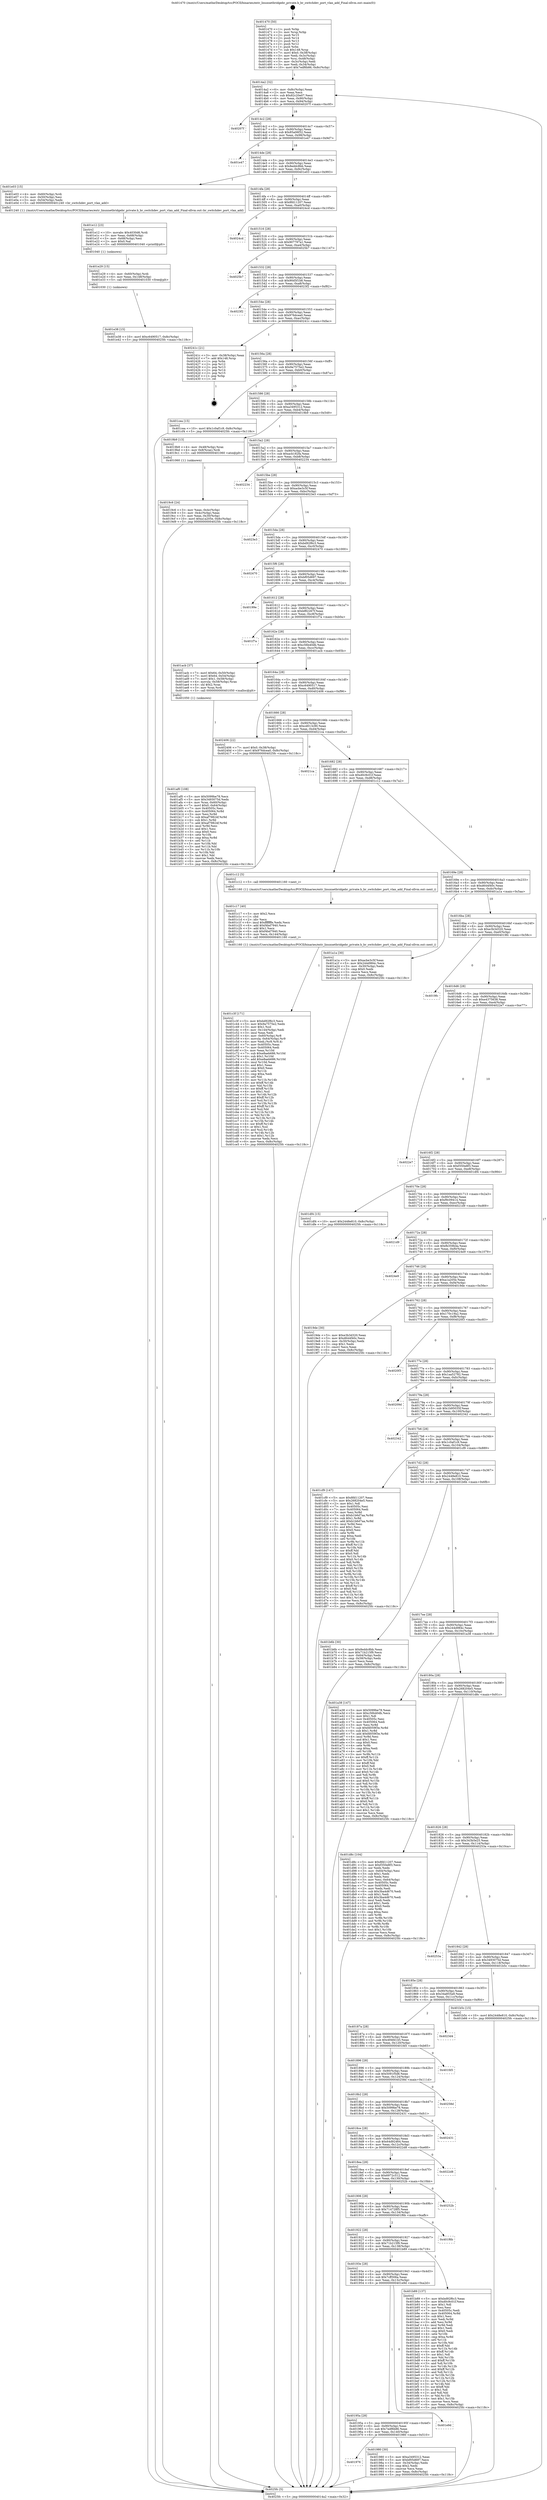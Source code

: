 digraph "0x401470" {
  label = "0x401470 (/mnt/c/Users/mathe/Desktop/tcc/POCII/binaries/extr_linuxnetbridgebr_private.h_br_switchdev_port_vlan_add_Final-ollvm.out::main(0))"
  labelloc = "t"
  node[shape=record]

  Entry [label="",width=0.3,height=0.3,shape=circle,fillcolor=black,style=filled]
  "0x4014a2" [label="{
     0x4014a2 [32]\l
     | [instrs]\l
     &nbsp;&nbsp;0x4014a2 \<+6\>: mov -0x8c(%rbp),%eax\l
     &nbsp;&nbsp;0x4014a8 \<+2\>: mov %eax,%ecx\l
     &nbsp;&nbsp;0x4014aa \<+6\>: sub $0x82c20e07,%ecx\l
     &nbsp;&nbsp;0x4014b0 \<+6\>: mov %eax,-0x90(%rbp)\l
     &nbsp;&nbsp;0x4014b6 \<+6\>: mov %ecx,-0x94(%rbp)\l
     &nbsp;&nbsp;0x4014bc \<+6\>: je 000000000040207f \<main+0xc0f\>\l
  }"]
  "0x40207f" [label="{
     0x40207f\l
  }", style=dashed]
  "0x4014c2" [label="{
     0x4014c2 [28]\l
     | [instrs]\l
     &nbsp;&nbsp;0x4014c2 \<+5\>: jmp 00000000004014c7 \<main+0x57\>\l
     &nbsp;&nbsp;0x4014c7 \<+6\>: mov -0x90(%rbp),%eax\l
     &nbsp;&nbsp;0x4014cd \<+5\>: sub $0x85a06f32,%eax\l
     &nbsp;&nbsp;0x4014d2 \<+6\>: mov %eax,-0x98(%rbp)\l
     &nbsp;&nbsp;0x4014d8 \<+6\>: je 0000000000401e47 \<main+0x9d7\>\l
  }"]
  Exit [label="",width=0.3,height=0.3,shape=circle,fillcolor=black,style=filled,peripheries=2]
  "0x401e47" [label="{
     0x401e47\l
  }", style=dashed]
  "0x4014de" [label="{
     0x4014de [28]\l
     | [instrs]\l
     &nbsp;&nbsp;0x4014de \<+5\>: jmp 00000000004014e3 \<main+0x73\>\l
     &nbsp;&nbsp;0x4014e3 \<+6\>: mov -0x90(%rbp),%eax\l
     &nbsp;&nbsp;0x4014e9 \<+5\>: sub $0x8eddc8bb,%eax\l
     &nbsp;&nbsp;0x4014ee \<+6\>: mov %eax,-0x9c(%rbp)\l
     &nbsp;&nbsp;0x4014f4 \<+6\>: je 0000000000401e03 \<main+0x993\>\l
  }"]
  "0x401e38" [label="{
     0x401e38 [15]\l
     | [instrs]\l
     &nbsp;&nbsp;0x401e38 \<+10\>: movl $0xc6490517,-0x8c(%rbp)\l
     &nbsp;&nbsp;0x401e42 \<+5\>: jmp 00000000004025fc \<main+0x118c\>\l
  }"]
  "0x401e03" [label="{
     0x401e03 [15]\l
     | [instrs]\l
     &nbsp;&nbsp;0x401e03 \<+4\>: mov -0x60(%rbp),%rdi\l
     &nbsp;&nbsp;0x401e07 \<+3\>: mov -0x50(%rbp),%esi\l
     &nbsp;&nbsp;0x401e0a \<+3\>: mov -0x54(%rbp),%edx\l
     &nbsp;&nbsp;0x401e0d \<+5\>: call 0000000000401240 \<br_switchdev_port_vlan_add\>\l
     | [calls]\l
     &nbsp;&nbsp;0x401240 \{1\} (/mnt/c/Users/mathe/Desktop/tcc/POCII/binaries/extr_linuxnetbridgebr_private.h_br_switchdev_port_vlan_add_Final-ollvm.out::br_switchdev_port_vlan_add)\l
  }"]
  "0x4014fa" [label="{
     0x4014fa [28]\l
     | [instrs]\l
     &nbsp;&nbsp;0x4014fa \<+5\>: jmp 00000000004014ff \<main+0x8f\>\l
     &nbsp;&nbsp;0x4014ff \<+6\>: mov -0x90(%rbp),%eax\l
     &nbsp;&nbsp;0x401505 \<+5\>: sub $0x8fd11207,%eax\l
     &nbsp;&nbsp;0x40150a \<+6\>: mov %eax,-0xa0(%rbp)\l
     &nbsp;&nbsp;0x401510 \<+6\>: je 00000000004024cd \<main+0x105d\>\l
  }"]
  "0x401e29" [label="{
     0x401e29 [15]\l
     | [instrs]\l
     &nbsp;&nbsp;0x401e29 \<+4\>: mov -0x60(%rbp),%rdi\l
     &nbsp;&nbsp;0x401e2d \<+6\>: mov %eax,-0x148(%rbp)\l
     &nbsp;&nbsp;0x401e33 \<+5\>: call 0000000000401030 \<free@plt\>\l
     | [calls]\l
     &nbsp;&nbsp;0x401030 \{1\} (unknown)\l
  }"]
  "0x4024cd" [label="{
     0x4024cd\l
  }", style=dashed]
  "0x401516" [label="{
     0x401516 [28]\l
     | [instrs]\l
     &nbsp;&nbsp;0x401516 \<+5\>: jmp 000000000040151b \<main+0xab\>\l
     &nbsp;&nbsp;0x40151b \<+6\>: mov -0x90(%rbp),%eax\l
     &nbsp;&nbsp;0x401521 \<+5\>: sub $0x907797a1,%eax\l
     &nbsp;&nbsp;0x401526 \<+6\>: mov %eax,-0xa4(%rbp)\l
     &nbsp;&nbsp;0x40152c \<+6\>: je 00000000004025b7 \<main+0x1147\>\l
  }"]
  "0x401e12" [label="{
     0x401e12 [23]\l
     | [instrs]\l
     &nbsp;&nbsp;0x401e12 \<+10\>: movabs $0x4030d6,%rdi\l
     &nbsp;&nbsp;0x401e1c \<+3\>: mov %eax,-0x68(%rbp)\l
     &nbsp;&nbsp;0x401e1f \<+3\>: mov -0x68(%rbp),%esi\l
     &nbsp;&nbsp;0x401e22 \<+2\>: mov $0x0,%al\l
     &nbsp;&nbsp;0x401e24 \<+5\>: call 0000000000401040 \<printf@plt\>\l
     | [calls]\l
     &nbsp;&nbsp;0x401040 \{1\} (unknown)\l
  }"]
  "0x4025b7" [label="{
     0x4025b7\l
  }", style=dashed]
  "0x401532" [label="{
     0x401532 [28]\l
     | [instrs]\l
     &nbsp;&nbsp;0x401532 \<+5\>: jmp 0000000000401537 \<main+0xc7\>\l
     &nbsp;&nbsp;0x401537 \<+6\>: mov -0x90(%rbp),%eax\l
     &nbsp;&nbsp;0x40153d \<+5\>: sub $0x90d5f1b8,%eax\l
     &nbsp;&nbsp;0x401542 \<+6\>: mov %eax,-0xa8(%rbp)\l
     &nbsp;&nbsp;0x401548 \<+6\>: je 00000000004023f2 \<main+0xf82\>\l
  }"]
  "0x401c3f" [label="{
     0x401c3f [171]\l
     | [instrs]\l
     &nbsp;&nbsp;0x401c3f \<+5\>: mov $0xbd92f6c3,%ecx\l
     &nbsp;&nbsp;0x401c44 \<+5\>: mov $0x9a7575e2,%edx\l
     &nbsp;&nbsp;0x401c49 \<+3\>: mov $0x1,%sil\l
     &nbsp;&nbsp;0x401c4c \<+6\>: mov -0x144(%rbp),%edi\l
     &nbsp;&nbsp;0x401c52 \<+3\>: imul %eax,%edi\l
     &nbsp;&nbsp;0x401c55 \<+4\>: mov -0x60(%rbp),%r8\l
     &nbsp;&nbsp;0x401c59 \<+4\>: movslq -0x64(%rbp),%r9\l
     &nbsp;&nbsp;0x401c5d \<+4\>: mov %edi,(%r8,%r9,4)\l
     &nbsp;&nbsp;0x401c61 \<+7\>: mov 0x40505c,%eax\l
     &nbsp;&nbsp;0x401c68 \<+7\>: mov 0x405064,%edi\l
     &nbsp;&nbsp;0x401c6f \<+3\>: mov %eax,%r10d\l
     &nbsp;&nbsp;0x401c72 \<+7\>: sub $0xe8aeb686,%r10d\l
     &nbsp;&nbsp;0x401c79 \<+4\>: sub $0x1,%r10d\l
     &nbsp;&nbsp;0x401c7d \<+7\>: add $0xe8aeb686,%r10d\l
     &nbsp;&nbsp;0x401c84 \<+4\>: imul %r10d,%eax\l
     &nbsp;&nbsp;0x401c88 \<+3\>: and $0x1,%eax\l
     &nbsp;&nbsp;0x401c8b \<+3\>: cmp $0x0,%eax\l
     &nbsp;&nbsp;0x401c8e \<+4\>: sete %r11b\l
     &nbsp;&nbsp;0x401c92 \<+3\>: cmp $0xa,%edi\l
     &nbsp;&nbsp;0x401c95 \<+3\>: setl %bl\l
     &nbsp;&nbsp;0x401c98 \<+3\>: mov %r11b,%r14b\l
     &nbsp;&nbsp;0x401c9b \<+4\>: xor $0xff,%r14b\l
     &nbsp;&nbsp;0x401c9f \<+3\>: mov %bl,%r15b\l
     &nbsp;&nbsp;0x401ca2 \<+4\>: xor $0xff,%r15b\l
     &nbsp;&nbsp;0x401ca6 \<+4\>: xor $0x1,%sil\l
     &nbsp;&nbsp;0x401caa \<+3\>: mov %r14b,%r12b\l
     &nbsp;&nbsp;0x401cad \<+4\>: and $0xff,%r12b\l
     &nbsp;&nbsp;0x401cb1 \<+3\>: and %sil,%r11b\l
     &nbsp;&nbsp;0x401cb4 \<+3\>: mov %r15b,%r13b\l
     &nbsp;&nbsp;0x401cb7 \<+4\>: and $0xff,%r13b\l
     &nbsp;&nbsp;0x401cbb \<+3\>: and %sil,%bl\l
     &nbsp;&nbsp;0x401cbe \<+3\>: or %r11b,%r12b\l
     &nbsp;&nbsp;0x401cc1 \<+3\>: or %bl,%r13b\l
     &nbsp;&nbsp;0x401cc4 \<+3\>: xor %r13b,%r12b\l
     &nbsp;&nbsp;0x401cc7 \<+3\>: or %r15b,%r14b\l
     &nbsp;&nbsp;0x401cca \<+4\>: xor $0xff,%r14b\l
     &nbsp;&nbsp;0x401cce \<+4\>: or $0x1,%sil\l
     &nbsp;&nbsp;0x401cd2 \<+3\>: and %sil,%r14b\l
     &nbsp;&nbsp;0x401cd5 \<+3\>: or %r14b,%r12b\l
     &nbsp;&nbsp;0x401cd8 \<+4\>: test $0x1,%r12b\l
     &nbsp;&nbsp;0x401cdc \<+3\>: cmovne %edx,%ecx\l
     &nbsp;&nbsp;0x401cdf \<+6\>: mov %ecx,-0x8c(%rbp)\l
     &nbsp;&nbsp;0x401ce5 \<+5\>: jmp 00000000004025fc \<main+0x118c\>\l
  }"]
  "0x4023f2" [label="{
     0x4023f2\l
  }", style=dashed]
  "0x40154e" [label="{
     0x40154e [28]\l
     | [instrs]\l
     &nbsp;&nbsp;0x40154e \<+5\>: jmp 0000000000401553 \<main+0xe3\>\l
     &nbsp;&nbsp;0x401553 \<+6\>: mov -0x90(%rbp),%eax\l
     &nbsp;&nbsp;0x401559 \<+5\>: sub $0x976dcea0,%eax\l
     &nbsp;&nbsp;0x40155e \<+6\>: mov %eax,-0xac(%rbp)\l
     &nbsp;&nbsp;0x401564 \<+6\>: je 000000000040241c \<main+0xfac\>\l
  }"]
  "0x401c17" [label="{
     0x401c17 [40]\l
     | [instrs]\l
     &nbsp;&nbsp;0x401c17 \<+5\>: mov $0x2,%ecx\l
     &nbsp;&nbsp;0x401c1c \<+1\>: cltd\l
     &nbsp;&nbsp;0x401c1d \<+2\>: idiv %ecx\l
     &nbsp;&nbsp;0x401c1f \<+6\>: imul $0xfffffffe,%edx,%ecx\l
     &nbsp;&nbsp;0x401c25 \<+6\>: add $0xf4bd7940,%ecx\l
     &nbsp;&nbsp;0x401c2b \<+3\>: add $0x1,%ecx\l
     &nbsp;&nbsp;0x401c2e \<+6\>: sub $0xf4bd7940,%ecx\l
     &nbsp;&nbsp;0x401c34 \<+6\>: mov %ecx,-0x144(%rbp)\l
     &nbsp;&nbsp;0x401c3a \<+5\>: call 0000000000401160 \<next_i\>\l
     | [calls]\l
     &nbsp;&nbsp;0x401160 \{1\} (/mnt/c/Users/mathe/Desktop/tcc/POCII/binaries/extr_linuxnetbridgebr_private.h_br_switchdev_port_vlan_add_Final-ollvm.out::next_i)\l
  }"]
  "0x40241c" [label="{
     0x40241c [21]\l
     | [instrs]\l
     &nbsp;&nbsp;0x40241c \<+3\>: mov -0x38(%rbp),%eax\l
     &nbsp;&nbsp;0x40241f \<+7\>: add $0x148,%rsp\l
     &nbsp;&nbsp;0x402426 \<+1\>: pop %rbx\l
     &nbsp;&nbsp;0x402427 \<+2\>: pop %r12\l
     &nbsp;&nbsp;0x402429 \<+2\>: pop %r13\l
     &nbsp;&nbsp;0x40242b \<+2\>: pop %r14\l
     &nbsp;&nbsp;0x40242d \<+2\>: pop %r15\l
     &nbsp;&nbsp;0x40242f \<+1\>: pop %rbp\l
     &nbsp;&nbsp;0x402430 \<+1\>: ret\l
  }"]
  "0x40156a" [label="{
     0x40156a [28]\l
     | [instrs]\l
     &nbsp;&nbsp;0x40156a \<+5\>: jmp 000000000040156f \<main+0xff\>\l
     &nbsp;&nbsp;0x40156f \<+6\>: mov -0x90(%rbp),%eax\l
     &nbsp;&nbsp;0x401575 \<+5\>: sub $0x9a7575e2,%eax\l
     &nbsp;&nbsp;0x40157a \<+6\>: mov %eax,-0xb0(%rbp)\l
     &nbsp;&nbsp;0x401580 \<+6\>: je 0000000000401cea \<main+0x87a\>\l
  }"]
  "0x401af0" [label="{
     0x401af0 [108]\l
     | [instrs]\l
     &nbsp;&nbsp;0x401af0 \<+5\>: mov $0x5099be78,%ecx\l
     &nbsp;&nbsp;0x401af5 \<+5\>: mov $0x3493075d,%edx\l
     &nbsp;&nbsp;0x401afa \<+4\>: mov %rax,-0x60(%rbp)\l
     &nbsp;&nbsp;0x401afe \<+7\>: movl $0x0,-0x64(%rbp)\l
     &nbsp;&nbsp;0x401b05 \<+7\>: mov 0x40505c,%esi\l
     &nbsp;&nbsp;0x401b0c \<+8\>: mov 0x405064,%r8d\l
     &nbsp;&nbsp;0x401b14 \<+3\>: mov %esi,%r9d\l
     &nbsp;&nbsp;0x401b17 \<+7\>: sub $0xaf79824f,%r9d\l
     &nbsp;&nbsp;0x401b1e \<+4\>: sub $0x1,%r9d\l
     &nbsp;&nbsp;0x401b22 \<+7\>: add $0xaf79824f,%r9d\l
     &nbsp;&nbsp;0x401b29 \<+4\>: imul %r9d,%esi\l
     &nbsp;&nbsp;0x401b2d \<+3\>: and $0x1,%esi\l
     &nbsp;&nbsp;0x401b30 \<+3\>: cmp $0x0,%esi\l
     &nbsp;&nbsp;0x401b33 \<+4\>: sete %r10b\l
     &nbsp;&nbsp;0x401b37 \<+4\>: cmp $0xa,%r8d\l
     &nbsp;&nbsp;0x401b3b \<+4\>: setl %r11b\l
     &nbsp;&nbsp;0x401b3f \<+3\>: mov %r10b,%bl\l
     &nbsp;&nbsp;0x401b42 \<+3\>: and %r11b,%bl\l
     &nbsp;&nbsp;0x401b45 \<+3\>: xor %r11b,%r10b\l
     &nbsp;&nbsp;0x401b48 \<+3\>: or %r10b,%bl\l
     &nbsp;&nbsp;0x401b4b \<+3\>: test $0x1,%bl\l
     &nbsp;&nbsp;0x401b4e \<+3\>: cmovne %edx,%ecx\l
     &nbsp;&nbsp;0x401b51 \<+6\>: mov %ecx,-0x8c(%rbp)\l
     &nbsp;&nbsp;0x401b57 \<+5\>: jmp 00000000004025fc \<main+0x118c\>\l
  }"]
  "0x401cea" [label="{
     0x401cea [15]\l
     | [instrs]\l
     &nbsp;&nbsp;0x401cea \<+10\>: movl $0x1c0af1c9,-0x8c(%rbp)\l
     &nbsp;&nbsp;0x401cf4 \<+5\>: jmp 00000000004025fc \<main+0x118c\>\l
  }"]
  "0x401586" [label="{
     0x401586 [28]\l
     | [instrs]\l
     &nbsp;&nbsp;0x401586 \<+5\>: jmp 000000000040158b \<main+0x11b\>\l
     &nbsp;&nbsp;0x40158b \<+6\>: mov -0x90(%rbp),%eax\l
     &nbsp;&nbsp;0x401591 \<+5\>: sub $0xa3495312,%eax\l
     &nbsp;&nbsp;0x401596 \<+6\>: mov %eax,-0xb4(%rbp)\l
     &nbsp;&nbsp;0x40159c \<+6\>: je 00000000004019b9 \<main+0x549\>\l
  }"]
  "0x4019c6" [label="{
     0x4019c6 [24]\l
     | [instrs]\l
     &nbsp;&nbsp;0x4019c6 \<+3\>: mov %eax,-0x4c(%rbp)\l
     &nbsp;&nbsp;0x4019c9 \<+3\>: mov -0x4c(%rbp),%eax\l
     &nbsp;&nbsp;0x4019cc \<+3\>: mov %eax,-0x30(%rbp)\l
     &nbsp;&nbsp;0x4019cf \<+10\>: movl $0xa1a205e,-0x8c(%rbp)\l
     &nbsp;&nbsp;0x4019d9 \<+5\>: jmp 00000000004025fc \<main+0x118c\>\l
  }"]
  "0x4019b9" [label="{
     0x4019b9 [13]\l
     | [instrs]\l
     &nbsp;&nbsp;0x4019b9 \<+4\>: mov -0x48(%rbp),%rax\l
     &nbsp;&nbsp;0x4019bd \<+4\>: mov 0x8(%rax),%rdi\l
     &nbsp;&nbsp;0x4019c1 \<+5\>: call 0000000000401060 \<atoi@plt\>\l
     | [calls]\l
     &nbsp;&nbsp;0x401060 \{1\} (unknown)\l
  }"]
  "0x4015a2" [label="{
     0x4015a2 [28]\l
     | [instrs]\l
     &nbsp;&nbsp;0x4015a2 \<+5\>: jmp 00000000004015a7 \<main+0x137\>\l
     &nbsp;&nbsp;0x4015a7 \<+6\>: mov -0x90(%rbp),%eax\l
     &nbsp;&nbsp;0x4015ad \<+5\>: sub $0xacb182fa,%eax\l
     &nbsp;&nbsp;0x4015b2 \<+6\>: mov %eax,-0xb8(%rbp)\l
     &nbsp;&nbsp;0x4015b8 \<+6\>: je 0000000000402234 \<main+0xdc4\>\l
  }"]
  "0x401470" [label="{
     0x401470 [50]\l
     | [instrs]\l
     &nbsp;&nbsp;0x401470 \<+1\>: push %rbp\l
     &nbsp;&nbsp;0x401471 \<+3\>: mov %rsp,%rbp\l
     &nbsp;&nbsp;0x401474 \<+2\>: push %r15\l
     &nbsp;&nbsp;0x401476 \<+2\>: push %r14\l
     &nbsp;&nbsp;0x401478 \<+2\>: push %r13\l
     &nbsp;&nbsp;0x40147a \<+2\>: push %r12\l
     &nbsp;&nbsp;0x40147c \<+1\>: push %rbx\l
     &nbsp;&nbsp;0x40147d \<+7\>: sub $0x148,%rsp\l
     &nbsp;&nbsp;0x401484 \<+7\>: movl $0x0,-0x38(%rbp)\l
     &nbsp;&nbsp;0x40148b \<+3\>: mov %edi,-0x3c(%rbp)\l
     &nbsp;&nbsp;0x40148e \<+4\>: mov %rsi,-0x48(%rbp)\l
     &nbsp;&nbsp;0x401492 \<+3\>: mov -0x3c(%rbp),%edi\l
     &nbsp;&nbsp;0x401495 \<+3\>: mov %edi,-0x34(%rbp)\l
     &nbsp;&nbsp;0x401498 \<+10\>: movl $0x7edf6b86,-0x8c(%rbp)\l
  }"]
  "0x402234" [label="{
     0x402234\l
  }", style=dashed]
  "0x4015be" [label="{
     0x4015be [28]\l
     | [instrs]\l
     &nbsp;&nbsp;0x4015be \<+5\>: jmp 00000000004015c3 \<main+0x153\>\l
     &nbsp;&nbsp;0x4015c3 \<+6\>: mov -0x90(%rbp),%eax\l
     &nbsp;&nbsp;0x4015c9 \<+5\>: sub $0xacbe3c5f,%eax\l
     &nbsp;&nbsp;0x4015ce \<+6\>: mov %eax,-0xbc(%rbp)\l
     &nbsp;&nbsp;0x4015d4 \<+6\>: je 00000000004023e3 \<main+0xf73\>\l
  }"]
  "0x4025fc" [label="{
     0x4025fc [5]\l
     | [instrs]\l
     &nbsp;&nbsp;0x4025fc \<+5\>: jmp 00000000004014a2 \<main+0x32\>\l
  }"]
  "0x4023e3" [label="{
     0x4023e3\l
  }", style=dashed]
  "0x4015da" [label="{
     0x4015da [28]\l
     | [instrs]\l
     &nbsp;&nbsp;0x4015da \<+5\>: jmp 00000000004015df \<main+0x16f\>\l
     &nbsp;&nbsp;0x4015df \<+6\>: mov -0x90(%rbp),%eax\l
     &nbsp;&nbsp;0x4015e5 \<+5\>: sub $0xbd92f6c3,%eax\l
     &nbsp;&nbsp;0x4015ea \<+6\>: mov %eax,-0xc0(%rbp)\l
     &nbsp;&nbsp;0x4015f0 \<+6\>: je 0000000000402470 \<main+0x1000\>\l
  }"]
  "0x401976" [label="{
     0x401976\l
  }", style=dashed]
  "0x402470" [label="{
     0x402470\l
  }", style=dashed]
  "0x4015f6" [label="{
     0x4015f6 [28]\l
     | [instrs]\l
     &nbsp;&nbsp;0x4015f6 \<+5\>: jmp 00000000004015fb \<main+0x18b\>\l
     &nbsp;&nbsp;0x4015fb \<+6\>: mov -0x90(%rbp),%eax\l
     &nbsp;&nbsp;0x401601 \<+5\>: sub $0xbf05d697,%eax\l
     &nbsp;&nbsp;0x401606 \<+6\>: mov %eax,-0xc4(%rbp)\l
     &nbsp;&nbsp;0x40160c \<+6\>: je 000000000040199e \<main+0x52e\>\l
  }"]
  "0x401980" [label="{
     0x401980 [30]\l
     | [instrs]\l
     &nbsp;&nbsp;0x401980 \<+5\>: mov $0xa3495312,%eax\l
     &nbsp;&nbsp;0x401985 \<+5\>: mov $0xbf05d697,%ecx\l
     &nbsp;&nbsp;0x40198a \<+3\>: mov -0x34(%rbp),%edx\l
     &nbsp;&nbsp;0x40198d \<+3\>: cmp $0x2,%edx\l
     &nbsp;&nbsp;0x401990 \<+3\>: cmovne %ecx,%eax\l
     &nbsp;&nbsp;0x401993 \<+6\>: mov %eax,-0x8c(%rbp)\l
     &nbsp;&nbsp;0x401999 \<+5\>: jmp 00000000004025fc \<main+0x118c\>\l
  }"]
  "0x40199e" [label="{
     0x40199e\l
  }", style=dashed]
  "0x401612" [label="{
     0x401612 [28]\l
     | [instrs]\l
     &nbsp;&nbsp;0x401612 \<+5\>: jmp 0000000000401617 \<main+0x1a7\>\l
     &nbsp;&nbsp;0x401617 \<+6\>: mov -0x90(%rbp),%eax\l
     &nbsp;&nbsp;0x40161d \<+5\>: sub $0xbf82267f,%eax\l
     &nbsp;&nbsp;0x401622 \<+6\>: mov %eax,-0xc8(%rbp)\l
     &nbsp;&nbsp;0x401628 \<+6\>: je 0000000000401f7a \<main+0xb0a\>\l
  }"]
  "0x40195a" [label="{
     0x40195a [28]\l
     | [instrs]\l
     &nbsp;&nbsp;0x40195a \<+5\>: jmp 000000000040195f \<main+0x4ef\>\l
     &nbsp;&nbsp;0x40195f \<+6\>: mov -0x90(%rbp),%eax\l
     &nbsp;&nbsp;0x401965 \<+5\>: sub $0x7edf6b86,%eax\l
     &nbsp;&nbsp;0x40196a \<+6\>: mov %eax,-0x140(%rbp)\l
     &nbsp;&nbsp;0x401970 \<+6\>: je 0000000000401980 \<main+0x510\>\l
  }"]
  "0x401f7a" [label="{
     0x401f7a\l
  }", style=dashed]
  "0x40162e" [label="{
     0x40162e [28]\l
     | [instrs]\l
     &nbsp;&nbsp;0x40162e \<+5\>: jmp 0000000000401633 \<main+0x1c3\>\l
     &nbsp;&nbsp;0x401633 \<+6\>: mov -0x90(%rbp),%eax\l
     &nbsp;&nbsp;0x401639 \<+5\>: sub $0xc56b40db,%eax\l
     &nbsp;&nbsp;0x40163e \<+6\>: mov %eax,-0xcc(%rbp)\l
     &nbsp;&nbsp;0x401644 \<+6\>: je 0000000000401acb \<main+0x65b\>\l
  }"]
  "0x401e9d" [label="{
     0x401e9d\l
  }", style=dashed]
  "0x401acb" [label="{
     0x401acb [37]\l
     | [instrs]\l
     &nbsp;&nbsp;0x401acb \<+7\>: movl $0x64,-0x50(%rbp)\l
     &nbsp;&nbsp;0x401ad2 \<+7\>: movl $0x64,-0x54(%rbp)\l
     &nbsp;&nbsp;0x401ad9 \<+7\>: movl $0x1,-0x58(%rbp)\l
     &nbsp;&nbsp;0x401ae0 \<+4\>: movslq -0x58(%rbp),%rax\l
     &nbsp;&nbsp;0x401ae4 \<+4\>: shl $0x2,%rax\l
     &nbsp;&nbsp;0x401ae8 \<+3\>: mov %rax,%rdi\l
     &nbsp;&nbsp;0x401aeb \<+5\>: call 0000000000401050 \<malloc@plt\>\l
     | [calls]\l
     &nbsp;&nbsp;0x401050 \{1\} (unknown)\l
  }"]
  "0x40164a" [label="{
     0x40164a [28]\l
     | [instrs]\l
     &nbsp;&nbsp;0x40164a \<+5\>: jmp 000000000040164f \<main+0x1df\>\l
     &nbsp;&nbsp;0x40164f \<+6\>: mov -0x90(%rbp),%eax\l
     &nbsp;&nbsp;0x401655 \<+5\>: sub $0xc6490517,%eax\l
     &nbsp;&nbsp;0x40165a \<+6\>: mov %eax,-0xd0(%rbp)\l
     &nbsp;&nbsp;0x401660 \<+6\>: je 0000000000402406 \<main+0xf96\>\l
  }"]
  "0x40193e" [label="{
     0x40193e [28]\l
     | [instrs]\l
     &nbsp;&nbsp;0x40193e \<+5\>: jmp 0000000000401943 \<main+0x4d3\>\l
     &nbsp;&nbsp;0x401943 \<+6\>: mov -0x90(%rbp),%eax\l
     &nbsp;&nbsp;0x401949 \<+5\>: sub $0x7cff306a,%eax\l
     &nbsp;&nbsp;0x40194e \<+6\>: mov %eax,-0x13c(%rbp)\l
     &nbsp;&nbsp;0x401954 \<+6\>: je 0000000000401e9d \<main+0xa2d\>\l
  }"]
  "0x402406" [label="{
     0x402406 [22]\l
     | [instrs]\l
     &nbsp;&nbsp;0x402406 \<+7\>: movl $0x0,-0x38(%rbp)\l
     &nbsp;&nbsp;0x40240d \<+10\>: movl $0x976dcea0,-0x8c(%rbp)\l
     &nbsp;&nbsp;0x402417 \<+5\>: jmp 00000000004025fc \<main+0x118c\>\l
  }"]
  "0x401666" [label="{
     0x401666 [28]\l
     | [instrs]\l
     &nbsp;&nbsp;0x401666 \<+5\>: jmp 000000000040166b \<main+0x1fb\>\l
     &nbsp;&nbsp;0x40166b \<+6\>: mov -0x90(%rbp),%eax\l
     &nbsp;&nbsp;0x401671 \<+5\>: sub $0xcd013c90,%eax\l
     &nbsp;&nbsp;0x401676 \<+6\>: mov %eax,-0xd4(%rbp)\l
     &nbsp;&nbsp;0x40167c \<+6\>: je 00000000004021ca \<main+0xd5a\>\l
  }"]
  "0x401b89" [label="{
     0x401b89 [137]\l
     | [instrs]\l
     &nbsp;&nbsp;0x401b89 \<+5\>: mov $0xbd92f6c3,%eax\l
     &nbsp;&nbsp;0x401b8e \<+5\>: mov $0xd0c9c01f,%ecx\l
     &nbsp;&nbsp;0x401b93 \<+2\>: mov $0x1,%dl\l
     &nbsp;&nbsp;0x401b95 \<+2\>: xor %esi,%esi\l
     &nbsp;&nbsp;0x401b97 \<+7\>: mov 0x40505c,%edi\l
     &nbsp;&nbsp;0x401b9e \<+8\>: mov 0x405064,%r8d\l
     &nbsp;&nbsp;0x401ba6 \<+3\>: sub $0x1,%esi\l
     &nbsp;&nbsp;0x401ba9 \<+3\>: mov %edi,%r9d\l
     &nbsp;&nbsp;0x401bac \<+3\>: add %esi,%r9d\l
     &nbsp;&nbsp;0x401baf \<+4\>: imul %r9d,%edi\l
     &nbsp;&nbsp;0x401bb3 \<+3\>: and $0x1,%edi\l
     &nbsp;&nbsp;0x401bb6 \<+3\>: cmp $0x0,%edi\l
     &nbsp;&nbsp;0x401bb9 \<+4\>: sete %r10b\l
     &nbsp;&nbsp;0x401bbd \<+4\>: cmp $0xa,%r8d\l
     &nbsp;&nbsp;0x401bc1 \<+4\>: setl %r11b\l
     &nbsp;&nbsp;0x401bc5 \<+3\>: mov %r10b,%bl\l
     &nbsp;&nbsp;0x401bc8 \<+3\>: xor $0xff,%bl\l
     &nbsp;&nbsp;0x401bcb \<+3\>: mov %r11b,%r14b\l
     &nbsp;&nbsp;0x401bce \<+4\>: xor $0xff,%r14b\l
     &nbsp;&nbsp;0x401bd2 \<+3\>: xor $0x1,%dl\l
     &nbsp;&nbsp;0x401bd5 \<+3\>: mov %bl,%r15b\l
     &nbsp;&nbsp;0x401bd8 \<+4\>: and $0xff,%r15b\l
     &nbsp;&nbsp;0x401bdc \<+3\>: and %dl,%r10b\l
     &nbsp;&nbsp;0x401bdf \<+3\>: mov %r14b,%r12b\l
     &nbsp;&nbsp;0x401be2 \<+4\>: and $0xff,%r12b\l
     &nbsp;&nbsp;0x401be6 \<+3\>: and %dl,%r11b\l
     &nbsp;&nbsp;0x401be9 \<+3\>: or %r10b,%r15b\l
     &nbsp;&nbsp;0x401bec \<+3\>: or %r11b,%r12b\l
     &nbsp;&nbsp;0x401bef \<+3\>: xor %r12b,%r15b\l
     &nbsp;&nbsp;0x401bf2 \<+3\>: or %r14b,%bl\l
     &nbsp;&nbsp;0x401bf5 \<+3\>: xor $0xff,%bl\l
     &nbsp;&nbsp;0x401bf8 \<+3\>: or $0x1,%dl\l
     &nbsp;&nbsp;0x401bfb \<+2\>: and %dl,%bl\l
     &nbsp;&nbsp;0x401bfd \<+3\>: or %bl,%r15b\l
     &nbsp;&nbsp;0x401c00 \<+4\>: test $0x1,%r15b\l
     &nbsp;&nbsp;0x401c04 \<+3\>: cmovne %ecx,%eax\l
     &nbsp;&nbsp;0x401c07 \<+6\>: mov %eax,-0x8c(%rbp)\l
     &nbsp;&nbsp;0x401c0d \<+5\>: jmp 00000000004025fc \<main+0x118c\>\l
  }"]
  "0x4021ca" [label="{
     0x4021ca\l
  }", style=dashed]
  "0x401682" [label="{
     0x401682 [28]\l
     | [instrs]\l
     &nbsp;&nbsp;0x401682 \<+5\>: jmp 0000000000401687 \<main+0x217\>\l
     &nbsp;&nbsp;0x401687 \<+6\>: mov -0x90(%rbp),%eax\l
     &nbsp;&nbsp;0x40168d \<+5\>: sub $0xd0c9c01f,%eax\l
     &nbsp;&nbsp;0x401692 \<+6\>: mov %eax,-0xd8(%rbp)\l
     &nbsp;&nbsp;0x401698 \<+6\>: je 0000000000401c12 \<main+0x7a2\>\l
  }"]
  "0x401922" [label="{
     0x401922 [28]\l
     | [instrs]\l
     &nbsp;&nbsp;0x401922 \<+5\>: jmp 0000000000401927 \<main+0x4b7\>\l
     &nbsp;&nbsp;0x401927 \<+6\>: mov -0x90(%rbp),%eax\l
     &nbsp;&nbsp;0x40192d \<+5\>: sub $0x71b215f9,%eax\l
     &nbsp;&nbsp;0x401932 \<+6\>: mov %eax,-0x138(%rbp)\l
     &nbsp;&nbsp;0x401938 \<+6\>: je 0000000000401b89 \<main+0x719\>\l
  }"]
  "0x401c12" [label="{
     0x401c12 [5]\l
     | [instrs]\l
     &nbsp;&nbsp;0x401c12 \<+5\>: call 0000000000401160 \<next_i\>\l
     | [calls]\l
     &nbsp;&nbsp;0x401160 \{1\} (/mnt/c/Users/mathe/Desktop/tcc/POCII/binaries/extr_linuxnetbridgebr_private.h_br_switchdev_port_vlan_add_Final-ollvm.out::next_i)\l
  }"]
  "0x40169e" [label="{
     0x40169e [28]\l
     | [instrs]\l
     &nbsp;&nbsp;0x40169e \<+5\>: jmp 00000000004016a3 \<main+0x233\>\l
     &nbsp;&nbsp;0x4016a3 \<+6\>: mov -0x90(%rbp),%eax\l
     &nbsp;&nbsp;0x4016a9 \<+5\>: sub $0xd644f40c,%eax\l
     &nbsp;&nbsp;0x4016ae \<+6\>: mov %eax,-0xdc(%rbp)\l
     &nbsp;&nbsp;0x4016b4 \<+6\>: je 0000000000401a1a \<main+0x5aa\>\l
  }"]
  "0x401f6b" [label="{
     0x401f6b\l
  }", style=dashed]
  "0x401a1a" [label="{
     0x401a1a [30]\l
     | [instrs]\l
     &nbsp;&nbsp;0x401a1a \<+5\>: mov $0xacbe3c5f,%eax\l
     &nbsp;&nbsp;0x401a1f \<+5\>: mov $0x244d984c,%ecx\l
     &nbsp;&nbsp;0x401a24 \<+3\>: mov -0x30(%rbp),%edx\l
     &nbsp;&nbsp;0x401a27 \<+3\>: cmp $0x0,%edx\l
     &nbsp;&nbsp;0x401a2a \<+3\>: cmove %ecx,%eax\l
     &nbsp;&nbsp;0x401a2d \<+6\>: mov %eax,-0x8c(%rbp)\l
     &nbsp;&nbsp;0x401a33 \<+5\>: jmp 00000000004025fc \<main+0x118c\>\l
  }"]
  "0x4016ba" [label="{
     0x4016ba [28]\l
     | [instrs]\l
     &nbsp;&nbsp;0x4016ba \<+5\>: jmp 00000000004016bf \<main+0x24f\>\l
     &nbsp;&nbsp;0x4016bf \<+6\>: mov -0x90(%rbp),%eax\l
     &nbsp;&nbsp;0x4016c5 \<+5\>: sub $0xe3b3d320,%eax\l
     &nbsp;&nbsp;0x4016ca \<+6\>: mov %eax,-0xe0(%rbp)\l
     &nbsp;&nbsp;0x4016d0 \<+6\>: je 00000000004019fc \<main+0x58c\>\l
  }"]
  "0x401906" [label="{
     0x401906 [28]\l
     | [instrs]\l
     &nbsp;&nbsp;0x401906 \<+5\>: jmp 000000000040190b \<main+0x49b\>\l
     &nbsp;&nbsp;0x40190b \<+6\>: mov -0x90(%rbp),%eax\l
     &nbsp;&nbsp;0x401911 \<+5\>: sub $0x714728f5,%eax\l
     &nbsp;&nbsp;0x401916 \<+6\>: mov %eax,-0x134(%rbp)\l
     &nbsp;&nbsp;0x40191c \<+6\>: je 0000000000401f6b \<main+0xafb\>\l
  }"]
  "0x4019fc" [label="{
     0x4019fc\l
  }", style=dashed]
  "0x4016d6" [label="{
     0x4016d6 [28]\l
     | [instrs]\l
     &nbsp;&nbsp;0x4016d6 \<+5\>: jmp 00000000004016db \<main+0x26b\>\l
     &nbsp;&nbsp;0x4016db \<+6\>: mov -0x90(%rbp),%eax\l
     &nbsp;&nbsp;0x4016e1 \<+5\>: sub $0xe4375638,%eax\l
     &nbsp;&nbsp;0x4016e6 \<+6\>: mov %eax,-0xe4(%rbp)\l
     &nbsp;&nbsp;0x4016ec \<+6\>: je 00000000004022e7 \<main+0xe77\>\l
  }"]
  "0x40252b" [label="{
     0x40252b\l
  }", style=dashed]
  "0x4022e7" [label="{
     0x4022e7\l
  }", style=dashed]
  "0x4016f2" [label="{
     0x4016f2 [28]\l
     | [instrs]\l
     &nbsp;&nbsp;0x4016f2 \<+5\>: jmp 00000000004016f7 \<main+0x287\>\l
     &nbsp;&nbsp;0x4016f7 \<+6\>: mov -0x90(%rbp),%eax\l
     &nbsp;&nbsp;0x4016fd \<+5\>: sub $0xf350e8f3,%eax\l
     &nbsp;&nbsp;0x401702 \<+6\>: mov %eax,-0xe8(%rbp)\l
     &nbsp;&nbsp;0x401708 \<+6\>: je 0000000000401df4 \<main+0x984\>\l
  }"]
  "0x4018ea" [label="{
     0x4018ea [28]\l
     | [instrs]\l
     &nbsp;&nbsp;0x4018ea \<+5\>: jmp 00000000004018ef \<main+0x47f\>\l
     &nbsp;&nbsp;0x4018ef \<+6\>: mov -0x90(%rbp),%eax\l
     &nbsp;&nbsp;0x4018f5 \<+5\>: sub $0x6972c512,%eax\l
     &nbsp;&nbsp;0x4018fa \<+6\>: mov %eax,-0x130(%rbp)\l
     &nbsp;&nbsp;0x401900 \<+6\>: je 000000000040252b \<main+0x10bb\>\l
  }"]
  "0x401df4" [label="{
     0x401df4 [15]\l
     | [instrs]\l
     &nbsp;&nbsp;0x401df4 \<+10\>: movl $0x2448e810,-0x8c(%rbp)\l
     &nbsp;&nbsp;0x401dfe \<+5\>: jmp 00000000004025fc \<main+0x118c\>\l
  }"]
  "0x40170e" [label="{
     0x40170e [28]\l
     | [instrs]\l
     &nbsp;&nbsp;0x40170e \<+5\>: jmp 0000000000401713 \<main+0x2a3\>\l
     &nbsp;&nbsp;0x401713 \<+6\>: mov -0x90(%rbp),%eax\l
     &nbsp;&nbsp;0x401719 \<+5\>: sub $0xf9c09414,%eax\l
     &nbsp;&nbsp;0x40171e \<+6\>: mov %eax,-0xec(%rbp)\l
     &nbsp;&nbsp;0x401724 \<+6\>: je 00000000004021d9 \<main+0xd69\>\l
  }"]
  "0x4022d8" [label="{
     0x4022d8\l
  }", style=dashed]
  "0x4021d9" [label="{
     0x4021d9\l
  }", style=dashed]
  "0x40172a" [label="{
     0x40172a [28]\l
     | [instrs]\l
     &nbsp;&nbsp;0x40172a \<+5\>: jmp 000000000040172f \<main+0x2bf\>\l
     &nbsp;&nbsp;0x40172f \<+6\>: mov -0x90(%rbp),%eax\l
     &nbsp;&nbsp;0x401735 \<+5\>: sub $0xfb359b4a,%eax\l
     &nbsp;&nbsp;0x40173a \<+6\>: mov %eax,-0xf0(%rbp)\l
     &nbsp;&nbsp;0x401740 \<+6\>: je 00000000004024e9 \<main+0x1079\>\l
  }"]
  "0x4018ce" [label="{
     0x4018ce [28]\l
     | [instrs]\l
     &nbsp;&nbsp;0x4018ce \<+5\>: jmp 00000000004018d3 \<main+0x463\>\l
     &nbsp;&nbsp;0x4018d3 \<+6\>: mov -0x90(%rbp),%eax\l
     &nbsp;&nbsp;0x4018d9 \<+5\>: sub $0x64d92464,%eax\l
     &nbsp;&nbsp;0x4018de \<+6\>: mov %eax,-0x12c(%rbp)\l
     &nbsp;&nbsp;0x4018e4 \<+6\>: je 00000000004022d8 \<main+0xe68\>\l
  }"]
  "0x4024e9" [label="{
     0x4024e9\l
  }", style=dashed]
  "0x401746" [label="{
     0x401746 [28]\l
     | [instrs]\l
     &nbsp;&nbsp;0x401746 \<+5\>: jmp 000000000040174b \<main+0x2db\>\l
     &nbsp;&nbsp;0x40174b \<+6\>: mov -0x90(%rbp),%eax\l
     &nbsp;&nbsp;0x401751 \<+5\>: sub $0xa1a205e,%eax\l
     &nbsp;&nbsp;0x401756 \<+6\>: mov %eax,-0xf4(%rbp)\l
     &nbsp;&nbsp;0x40175c \<+6\>: je 00000000004019de \<main+0x56e\>\l
  }"]
  "0x402431" [label="{
     0x402431\l
  }", style=dashed]
  "0x4019de" [label="{
     0x4019de [30]\l
     | [instrs]\l
     &nbsp;&nbsp;0x4019de \<+5\>: mov $0xe3b3d320,%eax\l
     &nbsp;&nbsp;0x4019e3 \<+5\>: mov $0xd644f40c,%ecx\l
     &nbsp;&nbsp;0x4019e8 \<+3\>: mov -0x30(%rbp),%edx\l
     &nbsp;&nbsp;0x4019eb \<+3\>: cmp $0x1,%edx\l
     &nbsp;&nbsp;0x4019ee \<+3\>: cmovl %ecx,%eax\l
     &nbsp;&nbsp;0x4019f1 \<+6\>: mov %eax,-0x8c(%rbp)\l
     &nbsp;&nbsp;0x4019f7 \<+5\>: jmp 00000000004025fc \<main+0x118c\>\l
  }"]
  "0x401762" [label="{
     0x401762 [28]\l
     | [instrs]\l
     &nbsp;&nbsp;0x401762 \<+5\>: jmp 0000000000401767 \<main+0x2f7\>\l
     &nbsp;&nbsp;0x401767 \<+6\>: mov -0x90(%rbp),%eax\l
     &nbsp;&nbsp;0x40176d \<+5\>: sub $0x170c19a2,%eax\l
     &nbsp;&nbsp;0x401772 \<+6\>: mov %eax,-0xf8(%rbp)\l
     &nbsp;&nbsp;0x401778 \<+6\>: je 00000000004020f3 \<main+0xc83\>\l
  }"]
  "0x4018b2" [label="{
     0x4018b2 [28]\l
     | [instrs]\l
     &nbsp;&nbsp;0x4018b2 \<+5\>: jmp 00000000004018b7 \<main+0x447\>\l
     &nbsp;&nbsp;0x4018b7 \<+6\>: mov -0x90(%rbp),%eax\l
     &nbsp;&nbsp;0x4018bd \<+5\>: sub $0x5099be78,%eax\l
     &nbsp;&nbsp;0x4018c2 \<+6\>: mov %eax,-0x128(%rbp)\l
     &nbsp;&nbsp;0x4018c8 \<+6\>: je 0000000000402431 \<main+0xfc1\>\l
  }"]
  "0x4020f3" [label="{
     0x4020f3\l
  }", style=dashed]
  "0x40177e" [label="{
     0x40177e [28]\l
     | [instrs]\l
     &nbsp;&nbsp;0x40177e \<+5\>: jmp 0000000000401783 \<main+0x313\>\l
     &nbsp;&nbsp;0x401783 \<+6\>: mov -0x90(%rbp),%eax\l
     &nbsp;&nbsp;0x401789 \<+5\>: sub $0x1aa52782,%eax\l
     &nbsp;&nbsp;0x40178e \<+6\>: mov %eax,-0xfc(%rbp)\l
     &nbsp;&nbsp;0x401794 \<+6\>: je 000000000040209d \<main+0xc2d\>\l
  }"]
  "0x40258d" [label="{
     0x40258d\l
  }", style=dashed]
  "0x40209d" [label="{
     0x40209d\l
  }", style=dashed]
  "0x40179a" [label="{
     0x40179a [28]\l
     | [instrs]\l
     &nbsp;&nbsp;0x40179a \<+5\>: jmp 000000000040179f \<main+0x32f\>\l
     &nbsp;&nbsp;0x40179f \<+6\>: mov -0x90(%rbp),%eax\l
     &nbsp;&nbsp;0x4017a5 \<+5\>: sub $0x1b95035f,%eax\l
     &nbsp;&nbsp;0x4017aa \<+6\>: mov %eax,-0x100(%rbp)\l
     &nbsp;&nbsp;0x4017b0 \<+6\>: je 0000000000402342 \<main+0xed2\>\l
  }"]
  "0x401896" [label="{
     0x401896 [28]\l
     | [instrs]\l
     &nbsp;&nbsp;0x401896 \<+5\>: jmp 000000000040189b \<main+0x42b\>\l
     &nbsp;&nbsp;0x40189b \<+6\>: mov -0x90(%rbp),%eax\l
     &nbsp;&nbsp;0x4018a1 \<+5\>: sub $0x5091f5d8,%eax\l
     &nbsp;&nbsp;0x4018a6 \<+6\>: mov %eax,-0x124(%rbp)\l
     &nbsp;&nbsp;0x4018ac \<+6\>: je 000000000040258d \<main+0x111d\>\l
  }"]
  "0x402342" [label="{
     0x402342\l
  }", style=dashed]
  "0x4017b6" [label="{
     0x4017b6 [28]\l
     | [instrs]\l
     &nbsp;&nbsp;0x4017b6 \<+5\>: jmp 00000000004017bb \<main+0x34b\>\l
     &nbsp;&nbsp;0x4017bb \<+6\>: mov -0x90(%rbp),%eax\l
     &nbsp;&nbsp;0x4017c1 \<+5\>: sub $0x1c0af1c9,%eax\l
     &nbsp;&nbsp;0x4017c6 \<+6\>: mov %eax,-0x104(%rbp)\l
     &nbsp;&nbsp;0x4017cc \<+6\>: je 0000000000401cf9 \<main+0x889\>\l
  }"]
  "0x401fd5" [label="{
     0x401fd5\l
  }", style=dashed]
  "0x401cf9" [label="{
     0x401cf9 [147]\l
     | [instrs]\l
     &nbsp;&nbsp;0x401cf9 \<+5\>: mov $0x8fd11207,%eax\l
     &nbsp;&nbsp;0x401cfe \<+5\>: mov $0x268204e5,%ecx\l
     &nbsp;&nbsp;0x401d03 \<+2\>: mov $0x1,%dl\l
     &nbsp;&nbsp;0x401d05 \<+7\>: mov 0x40505c,%esi\l
     &nbsp;&nbsp;0x401d0c \<+7\>: mov 0x405064,%edi\l
     &nbsp;&nbsp;0x401d13 \<+3\>: mov %esi,%r8d\l
     &nbsp;&nbsp;0x401d16 \<+7\>: sub $0xb1b6d7aa,%r8d\l
     &nbsp;&nbsp;0x401d1d \<+4\>: sub $0x1,%r8d\l
     &nbsp;&nbsp;0x401d21 \<+7\>: add $0xb1b6d7aa,%r8d\l
     &nbsp;&nbsp;0x401d28 \<+4\>: imul %r8d,%esi\l
     &nbsp;&nbsp;0x401d2c \<+3\>: and $0x1,%esi\l
     &nbsp;&nbsp;0x401d2f \<+3\>: cmp $0x0,%esi\l
     &nbsp;&nbsp;0x401d32 \<+4\>: sete %r9b\l
     &nbsp;&nbsp;0x401d36 \<+3\>: cmp $0xa,%edi\l
     &nbsp;&nbsp;0x401d39 \<+4\>: setl %r10b\l
     &nbsp;&nbsp;0x401d3d \<+3\>: mov %r9b,%r11b\l
     &nbsp;&nbsp;0x401d40 \<+4\>: xor $0xff,%r11b\l
     &nbsp;&nbsp;0x401d44 \<+3\>: mov %r10b,%bl\l
     &nbsp;&nbsp;0x401d47 \<+3\>: xor $0xff,%bl\l
     &nbsp;&nbsp;0x401d4a \<+3\>: xor $0x0,%dl\l
     &nbsp;&nbsp;0x401d4d \<+3\>: mov %r11b,%r14b\l
     &nbsp;&nbsp;0x401d50 \<+4\>: and $0x0,%r14b\l
     &nbsp;&nbsp;0x401d54 \<+3\>: and %dl,%r9b\l
     &nbsp;&nbsp;0x401d57 \<+3\>: mov %bl,%r15b\l
     &nbsp;&nbsp;0x401d5a \<+4\>: and $0x0,%r15b\l
     &nbsp;&nbsp;0x401d5e \<+3\>: and %dl,%r10b\l
     &nbsp;&nbsp;0x401d61 \<+3\>: or %r9b,%r14b\l
     &nbsp;&nbsp;0x401d64 \<+3\>: or %r10b,%r15b\l
     &nbsp;&nbsp;0x401d67 \<+3\>: xor %r15b,%r14b\l
     &nbsp;&nbsp;0x401d6a \<+3\>: or %bl,%r11b\l
     &nbsp;&nbsp;0x401d6d \<+4\>: xor $0xff,%r11b\l
     &nbsp;&nbsp;0x401d71 \<+3\>: or $0x0,%dl\l
     &nbsp;&nbsp;0x401d74 \<+3\>: and %dl,%r11b\l
     &nbsp;&nbsp;0x401d77 \<+3\>: or %r11b,%r14b\l
     &nbsp;&nbsp;0x401d7a \<+4\>: test $0x1,%r14b\l
     &nbsp;&nbsp;0x401d7e \<+3\>: cmovne %ecx,%eax\l
     &nbsp;&nbsp;0x401d81 \<+6\>: mov %eax,-0x8c(%rbp)\l
     &nbsp;&nbsp;0x401d87 \<+5\>: jmp 00000000004025fc \<main+0x118c\>\l
  }"]
  "0x4017d2" [label="{
     0x4017d2 [28]\l
     | [instrs]\l
     &nbsp;&nbsp;0x4017d2 \<+5\>: jmp 00000000004017d7 \<main+0x367\>\l
     &nbsp;&nbsp;0x4017d7 \<+6\>: mov -0x90(%rbp),%eax\l
     &nbsp;&nbsp;0x4017dd \<+5\>: sub $0x2448e810,%eax\l
     &nbsp;&nbsp;0x4017e2 \<+6\>: mov %eax,-0x108(%rbp)\l
     &nbsp;&nbsp;0x4017e8 \<+6\>: je 0000000000401b6b \<main+0x6fb\>\l
  }"]
  "0x40187a" [label="{
     0x40187a [28]\l
     | [instrs]\l
     &nbsp;&nbsp;0x40187a \<+5\>: jmp 000000000040187f \<main+0x40f\>\l
     &nbsp;&nbsp;0x40187f \<+6\>: mov -0x90(%rbp),%eax\l
     &nbsp;&nbsp;0x401885 \<+5\>: sub $0x494fd145,%eax\l
     &nbsp;&nbsp;0x40188a \<+6\>: mov %eax,-0x120(%rbp)\l
     &nbsp;&nbsp;0x401890 \<+6\>: je 0000000000401fd5 \<main+0xb65\>\l
  }"]
  "0x401b6b" [label="{
     0x401b6b [30]\l
     | [instrs]\l
     &nbsp;&nbsp;0x401b6b \<+5\>: mov $0x8eddc8bb,%eax\l
     &nbsp;&nbsp;0x401b70 \<+5\>: mov $0x71b215f9,%ecx\l
     &nbsp;&nbsp;0x401b75 \<+3\>: mov -0x64(%rbp),%edx\l
     &nbsp;&nbsp;0x401b78 \<+3\>: cmp -0x58(%rbp),%edx\l
     &nbsp;&nbsp;0x401b7b \<+3\>: cmovl %ecx,%eax\l
     &nbsp;&nbsp;0x401b7e \<+6\>: mov %eax,-0x8c(%rbp)\l
     &nbsp;&nbsp;0x401b84 \<+5\>: jmp 00000000004025fc \<main+0x118c\>\l
  }"]
  "0x4017ee" [label="{
     0x4017ee [28]\l
     | [instrs]\l
     &nbsp;&nbsp;0x4017ee \<+5\>: jmp 00000000004017f3 \<main+0x383\>\l
     &nbsp;&nbsp;0x4017f3 \<+6\>: mov -0x90(%rbp),%eax\l
     &nbsp;&nbsp;0x4017f9 \<+5\>: sub $0x244d984c,%eax\l
     &nbsp;&nbsp;0x4017fe \<+6\>: mov %eax,-0x10c(%rbp)\l
     &nbsp;&nbsp;0x401804 \<+6\>: je 0000000000401a38 \<main+0x5c8\>\l
  }"]
  "0x4023d4" [label="{
     0x4023d4\l
  }", style=dashed]
  "0x401a38" [label="{
     0x401a38 [147]\l
     | [instrs]\l
     &nbsp;&nbsp;0x401a38 \<+5\>: mov $0x5099be78,%eax\l
     &nbsp;&nbsp;0x401a3d \<+5\>: mov $0xc56b40db,%ecx\l
     &nbsp;&nbsp;0x401a42 \<+2\>: mov $0x1,%dl\l
     &nbsp;&nbsp;0x401a44 \<+7\>: mov 0x40505c,%esi\l
     &nbsp;&nbsp;0x401a4b \<+7\>: mov 0x405064,%edi\l
     &nbsp;&nbsp;0x401a52 \<+3\>: mov %esi,%r8d\l
     &nbsp;&nbsp;0x401a55 \<+7\>: sub $0xfd059f3e,%r8d\l
     &nbsp;&nbsp;0x401a5c \<+4\>: sub $0x1,%r8d\l
     &nbsp;&nbsp;0x401a60 \<+7\>: add $0xfd059f3e,%r8d\l
     &nbsp;&nbsp;0x401a67 \<+4\>: imul %r8d,%esi\l
     &nbsp;&nbsp;0x401a6b \<+3\>: and $0x1,%esi\l
     &nbsp;&nbsp;0x401a6e \<+3\>: cmp $0x0,%esi\l
     &nbsp;&nbsp;0x401a71 \<+4\>: sete %r9b\l
     &nbsp;&nbsp;0x401a75 \<+3\>: cmp $0xa,%edi\l
     &nbsp;&nbsp;0x401a78 \<+4\>: setl %r10b\l
     &nbsp;&nbsp;0x401a7c \<+3\>: mov %r9b,%r11b\l
     &nbsp;&nbsp;0x401a7f \<+4\>: xor $0xff,%r11b\l
     &nbsp;&nbsp;0x401a83 \<+3\>: mov %r10b,%bl\l
     &nbsp;&nbsp;0x401a86 \<+3\>: xor $0xff,%bl\l
     &nbsp;&nbsp;0x401a89 \<+3\>: xor $0x0,%dl\l
     &nbsp;&nbsp;0x401a8c \<+3\>: mov %r11b,%r14b\l
     &nbsp;&nbsp;0x401a8f \<+4\>: and $0x0,%r14b\l
     &nbsp;&nbsp;0x401a93 \<+3\>: and %dl,%r9b\l
     &nbsp;&nbsp;0x401a96 \<+3\>: mov %bl,%r15b\l
     &nbsp;&nbsp;0x401a99 \<+4\>: and $0x0,%r15b\l
     &nbsp;&nbsp;0x401a9d \<+3\>: and %dl,%r10b\l
     &nbsp;&nbsp;0x401aa0 \<+3\>: or %r9b,%r14b\l
     &nbsp;&nbsp;0x401aa3 \<+3\>: or %r10b,%r15b\l
     &nbsp;&nbsp;0x401aa6 \<+3\>: xor %r15b,%r14b\l
     &nbsp;&nbsp;0x401aa9 \<+3\>: or %bl,%r11b\l
     &nbsp;&nbsp;0x401aac \<+4\>: xor $0xff,%r11b\l
     &nbsp;&nbsp;0x401ab0 \<+3\>: or $0x0,%dl\l
     &nbsp;&nbsp;0x401ab3 \<+3\>: and %dl,%r11b\l
     &nbsp;&nbsp;0x401ab6 \<+3\>: or %r11b,%r14b\l
     &nbsp;&nbsp;0x401ab9 \<+4\>: test $0x1,%r14b\l
     &nbsp;&nbsp;0x401abd \<+3\>: cmovne %ecx,%eax\l
     &nbsp;&nbsp;0x401ac0 \<+6\>: mov %eax,-0x8c(%rbp)\l
     &nbsp;&nbsp;0x401ac6 \<+5\>: jmp 00000000004025fc \<main+0x118c\>\l
  }"]
  "0x40180a" [label="{
     0x40180a [28]\l
     | [instrs]\l
     &nbsp;&nbsp;0x40180a \<+5\>: jmp 000000000040180f \<main+0x39f\>\l
     &nbsp;&nbsp;0x40180f \<+6\>: mov -0x90(%rbp),%eax\l
     &nbsp;&nbsp;0x401815 \<+5\>: sub $0x268204e5,%eax\l
     &nbsp;&nbsp;0x40181a \<+6\>: mov %eax,-0x110(%rbp)\l
     &nbsp;&nbsp;0x401820 \<+6\>: je 0000000000401d8c \<main+0x91c\>\l
  }"]
  "0x40185e" [label="{
     0x40185e [28]\l
     | [instrs]\l
     &nbsp;&nbsp;0x40185e \<+5\>: jmp 0000000000401863 \<main+0x3f3\>\l
     &nbsp;&nbsp;0x401863 \<+6\>: mov -0x90(%rbp),%eax\l
     &nbsp;&nbsp;0x401869 \<+5\>: sub $0x34a855a9,%eax\l
     &nbsp;&nbsp;0x40186e \<+6\>: mov %eax,-0x11c(%rbp)\l
     &nbsp;&nbsp;0x401874 \<+6\>: je 00000000004023d4 \<main+0xf64\>\l
  }"]
  "0x401d8c" [label="{
     0x401d8c [104]\l
     | [instrs]\l
     &nbsp;&nbsp;0x401d8c \<+5\>: mov $0x8fd11207,%eax\l
     &nbsp;&nbsp;0x401d91 \<+5\>: mov $0xf350e8f3,%ecx\l
     &nbsp;&nbsp;0x401d96 \<+2\>: xor %edx,%edx\l
     &nbsp;&nbsp;0x401d98 \<+3\>: mov -0x64(%rbp),%esi\l
     &nbsp;&nbsp;0x401d9b \<+3\>: sub $0x1,%edx\l
     &nbsp;&nbsp;0x401d9e \<+2\>: sub %edx,%esi\l
     &nbsp;&nbsp;0x401da0 \<+3\>: mov %esi,-0x64(%rbp)\l
     &nbsp;&nbsp;0x401da3 \<+7\>: mov 0x40505c,%edx\l
     &nbsp;&nbsp;0x401daa \<+7\>: mov 0x405064,%esi\l
     &nbsp;&nbsp;0x401db1 \<+2\>: mov %edx,%edi\l
     &nbsp;&nbsp;0x401db3 \<+6\>: sub $0x3ba4d670,%edi\l
     &nbsp;&nbsp;0x401db9 \<+3\>: sub $0x1,%edi\l
     &nbsp;&nbsp;0x401dbc \<+6\>: add $0x3ba4d670,%edi\l
     &nbsp;&nbsp;0x401dc2 \<+3\>: imul %edi,%edx\l
     &nbsp;&nbsp;0x401dc5 \<+3\>: and $0x1,%edx\l
     &nbsp;&nbsp;0x401dc8 \<+3\>: cmp $0x0,%edx\l
     &nbsp;&nbsp;0x401dcb \<+4\>: sete %r8b\l
     &nbsp;&nbsp;0x401dcf \<+3\>: cmp $0xa,%esi\l
     &nbsp;&nbsp;0x401dd2 \<+4\>: setl %r9b\l
     &nbsp;&nbsp;0x401dd6 \<+3\>: mov %r8b,%r10b\l
     &nbsp;&nbsp;0x401dd9 \<+3\>: and %r9b,%r10b\l
     &nbsp;&nbsp;0x401ddc \<+3\>: xor %r9b,%r8b\l
     &nbsp;&nbsp;0x401ddf \<+3\>: or %r8b,%r10b\l
     &nbsp;&nbsp;0x401de2 \<+4\>: test $0x1,%r10b\l
     &nbsp;&nbsp;0x401de6 \<+3\>: cmovne %ecx,%eax\l
     &nbsp;&nbsp;0x401de9 \<+6\>: mov %eax,-0x8c(%rbp)\l
     &nbsp;&nbsp;0x401def \<+5\>: jmp 00000000004025fc \<main+0x118c\>\l
  }"]
  "0x401826" [label="{
     0x401826 [28]\l
     | [instrs]\l
     &nbsp;&nbsp;0x401826 \<+5\>: jmp 000000000040182b \<main+0x3bb\>\l
     &nbsp;&nbsp;0x40182b \<+6\>: mov -0x90(%rbp),%eax\l
     &nbsp;&nbsp;0x401831 \<+5\>: sub $0x343b5e25,%eax\l
     &nbsp;&nbsp;0x401836 \<+6\>: mov %eax,-0x114(%rbp)\l
     &nbsp;&nbsp;0x40183c \<+6\>: je 000000000040253a \<main+0x10ca\>\l
  }"]
  "0x401b5c" [label="{
     0x401b5c [15]\l
     | [instrs]\l
     &nbsp;&nbsp;0x401b5c \<+10\>: movl $0x2448e810,-0x8c(%rbp)\l
     &nbsp;&nbsp;0x401b66 \<+5\>: jmp 00000000004025fc \<main+0x118c\>\l
  }"]
  "0x40253a" [label="{
     0x40253a\l
  }", style=dashed]
  "0x401842" [label="{
     0x401842 [28]\l
     | [instrs]\l
     &nbsp;&nbsp;0x401842 \<+5\>: jmp 0000000000401847 \<main+0x3d7\>\l
     &nbsp;&nbsp;0x401847 \<+6\>: mov -0x90(%rbp),%eax\l
     &nbsp;&nbsp;0x40184d \<+5\>: sub $0x3493075d,%eax\l
     &nbsp;&nbsp;0x401852 \<+6\>: mov %eax,-0x118(%rbp)\l
     &nbsp;&nbsp;0x401858 \<+6\>: je 0000000000401b5c \<main+0x6ec\>\l
  }"]
  Entry -> "0x401470" [label=" 1"]
  "0x4014a2" -> "0x40207f" [label=" 0"]
  "0x4014a2" -> "0x4014c2" [label=" 18"]
  "0x40241c" -> Exit [label=" 1"]
  "0x4014c2" -> "0x401e47" [label=" 0"]
  "0x4014c2" -> "0x4014de" [label=" 18"]
  "0x402406" -> "0x4025fc" [label=" 1"]
  "0x4014de" -> "0x401e03" [label=" 1"]
  "0x4014de" -> "0x4014fa" [label=" 17"]
  "0x401e38" -> "0x4025fc" [label=" 1"]
  "0x4014fa" -> "0x4024cd" [label=" 0"]
  "0x4014fa" -> "0x401516" [label=" 17"]
  "0x401e29" -> "0x401e38" [label=" 1"]
  "0x401516" -> "0x4025b7" [label=" 0"]
  "0x401516" -> "0x401532" [label=" 17"]
  "0x401e12" -> "0x401e29" [label=" 1"]
  "0x401532" -> "0x4023f2" [label=" 0"]
  "0x401532" -> "0x40154e" [label=" 17"]
  "0x401e03" -> "0x401e12" [label=" 1"]
  "0x40154e" -> "0x40241c" [label=" 1"]
  "0x40154e" -> "0x40156a" [label=" 16"]
  "0x401df4" -> "0x4025fc" [label=" 1"]
  "0x40156a" -> "0x401cea" [label=" 1"]
  "0x40156a" -> "0x401586" [label=" 15"]
  "0x401d8c" -> "0x4025fc" [label=" 1"]
  "0x401586" -> "0x4019b9" [label=" 1"]
  "0x401586" -> "0x4015a2" [label=" 14"]
  "0x401cf9" -> "0x4025fc" [label=" 1"]
  "0x4015a2" -> "0x402234" [label=" 0"]
  "0x4015a2" -> "0x4015be" [label=" 14"]
  "0x401cea" -> "0x4025fc" [label=" 1"]
  "0x4015be" -> "0x4023e3" [label=" 0"]
  "0x4015be" -> "0x4015da" [label=" 14"]
  "0x401c3f" -> "0x4025fc" [label=" 1"]
  "0x4015da" -> "0x402470" [label=" 0"]
  "0x4015da" -> "0x4015f6" [label=" 14"]
  "0x401c17" -> "0x401c3f" [label=" 1"]
  "0x4015f6" -> "0x40199e" [label=" 0"]
  "0x4015f6" -> "0x401612" [label=" 14"]
  "0x401c12" -> "0x401c17" [label=" 1"]
  "0x401612" -> "0x401f7a" [label=" 0"]
  "0x401612" -> "0x40162e" [label=" 14"]
  "0x401b6b" -> "0x4025fc" [label=" 2"]
  "0x40162e" -> "0x401acb" [label=" 1"]
  "0x40162e" -> "0x40164a" [label=" 13"]
  "0x401b5c" -> "0x4025fc" [label=" 1"]
  "0x40164a" -> "0x402406" [label=" 1"]
  "0x40164a" -> "0x401666" [label=" 12"]
  "0x401acb" -> "0x401af0" [label=" 1"]
  "0x401666" -> "0x4021ca" [label=" 0"]
  "0x401666" -> "0x401682" [label=" 12"]
  "0x401a38" -> "0x4025fc" [label=" 1"]
  "0x401682" -> "0x401c12" [label=" 1"]
  "0x401682" -> "0x40169e" [label=" 11"]
  "0x4019de" -> "0x4025fc" [label=" 1"]
  "0x40169e" -> "0x401a1a" [label=" 1"]
  "0x40169e" -> "0x4016ba" [label=" 10"]
  "0x4019c6" -> "0x4025fc" [label=" 1"]
  "0x4016ba" -> "0x4019fc" [label=" 0"]
  "0x4016ba" -> "0x4016d6" [label=" 10"]
  "0x4025fc" -> "0x4014a2" [label=" 17"]
  "0x4016d6" -> "0x4022e7" [label=" 0"]
  "0x4016d6" -> "0x4016f2" [label=" 10"]
  "0x401470" -> "0x4014a2" [label=" 1"]
  "0x4016f2" -> "0x401df4" [label=" 1"]
  "0x4016f2" -> "0x40170e" [label=" 9"]
  "0x40195a" -> "0x401976" [label=" 0"]
  "0x40170e" -> "0x4021d9" [label=" 0"]
  "0x40170e" -> "0x40172a" [label=" 9"]
  "0x40195a" -> "0x401980" [label=" 1"]
  "0x40172a" -> "0x4024e9" [label=" 0"]
  "0x40172a" -> "0x401746" [label=" 9"]
  "0x40193e" -> "0x40195a" [label=" 1"]
  "0x401746" -> "0x4019de" [label=" 1"]
  "0x401746" -> "0x401762" [label=" 8"]
  "0x40193e" -> "0x401e9d" [label=" 0"]
  "0x401762" -> "0x4020f3" [label=" 0"]
  "0x401762" -> "0x40177e" [label=" 8"]
  "0x401922" -> "0x40193e" [label=" 1"]
  "0x40177e" -> "0x40209d" [label=" 0"]
  "0x40177e" -> "0x40179a" [label=" 8"]
  "0x401922" -> "0x401b89" [label=" 1"]
  "0x40179a" -> "0x402342" [label=" 0"]
  "0x40179a" -> "0x4017b6" [label=" 8"]
  "0x401906" -> "0x401922" [label=" 2"]
  "0x4017b6" -> "0x401cf9" [label=" 1"]
  "0x4017b6" -> "0x4017d2" [label=" 7"]
  "0x401906" -> "0x401f6b" [label=" 0"]
  "0x4017d2" -> "0x401b6b" [label=" 2"]
  "0x4017d2" -> "0x4017ee" [label=" 5"]
  "0x4018ea" -> "0x401906" [label=" 2"]
  "0x4017ee" -> "0x401a38" [label=" 1"]
  "0x4017ee" -> "0x40180a" [label=" 4"]
  "0x4018ea" -> "0x40252b" [label=" 0"]
  "0x40180a" -> "0x401d8c" [label=" 1"]
  "0x40180a" -> "0x401826" [label=" 3"]
  "0x4018ce" -> "0x4018ea" [label=" 2"]
  "0x401826" -> "0x40253a" [label=" 0"]
  "0x401826" -> "0x401842" [label=" 3"]
  "0x4018ce" -> "0x4022d8" [label=" 0"]
  "0x401842" -> "0x401b5c" [label=" 1"]
  "0x401842" -> "0x40185e" [label=" 2"]
  "0x401980" -> "0x4025fc" [label=" 1"]
  "0x40185e" -> "0x4023d4" [label=" 0"]
  "0x40185e" -> "0x40187a" [label=" 2"]
  "0x4019b9" -> "0x4019c6" [label=" 1"]
  "0x40187a" -> "0x401fd5" [label=" 0"]
  "0x40187a" -> "0x401896" [label=" 2"]
  "0x401a1a" -> "0x4025fc" [label=" 1"]
  "0x401896" -> "0x40258d" [label=" 0"]
  "0x401896" -> "0x4018b2" [label=" 2"]
  "0x401af0" -> "0x4025fc" [label=" 1"]
  "0x4018b2" -> "0x402431" [label=" 0"]
  "0x4018b2" -> "0x4018ce" [label=" 2"]
  "0x401b89" -> "0x4025fc" [label=" 1"]
}
